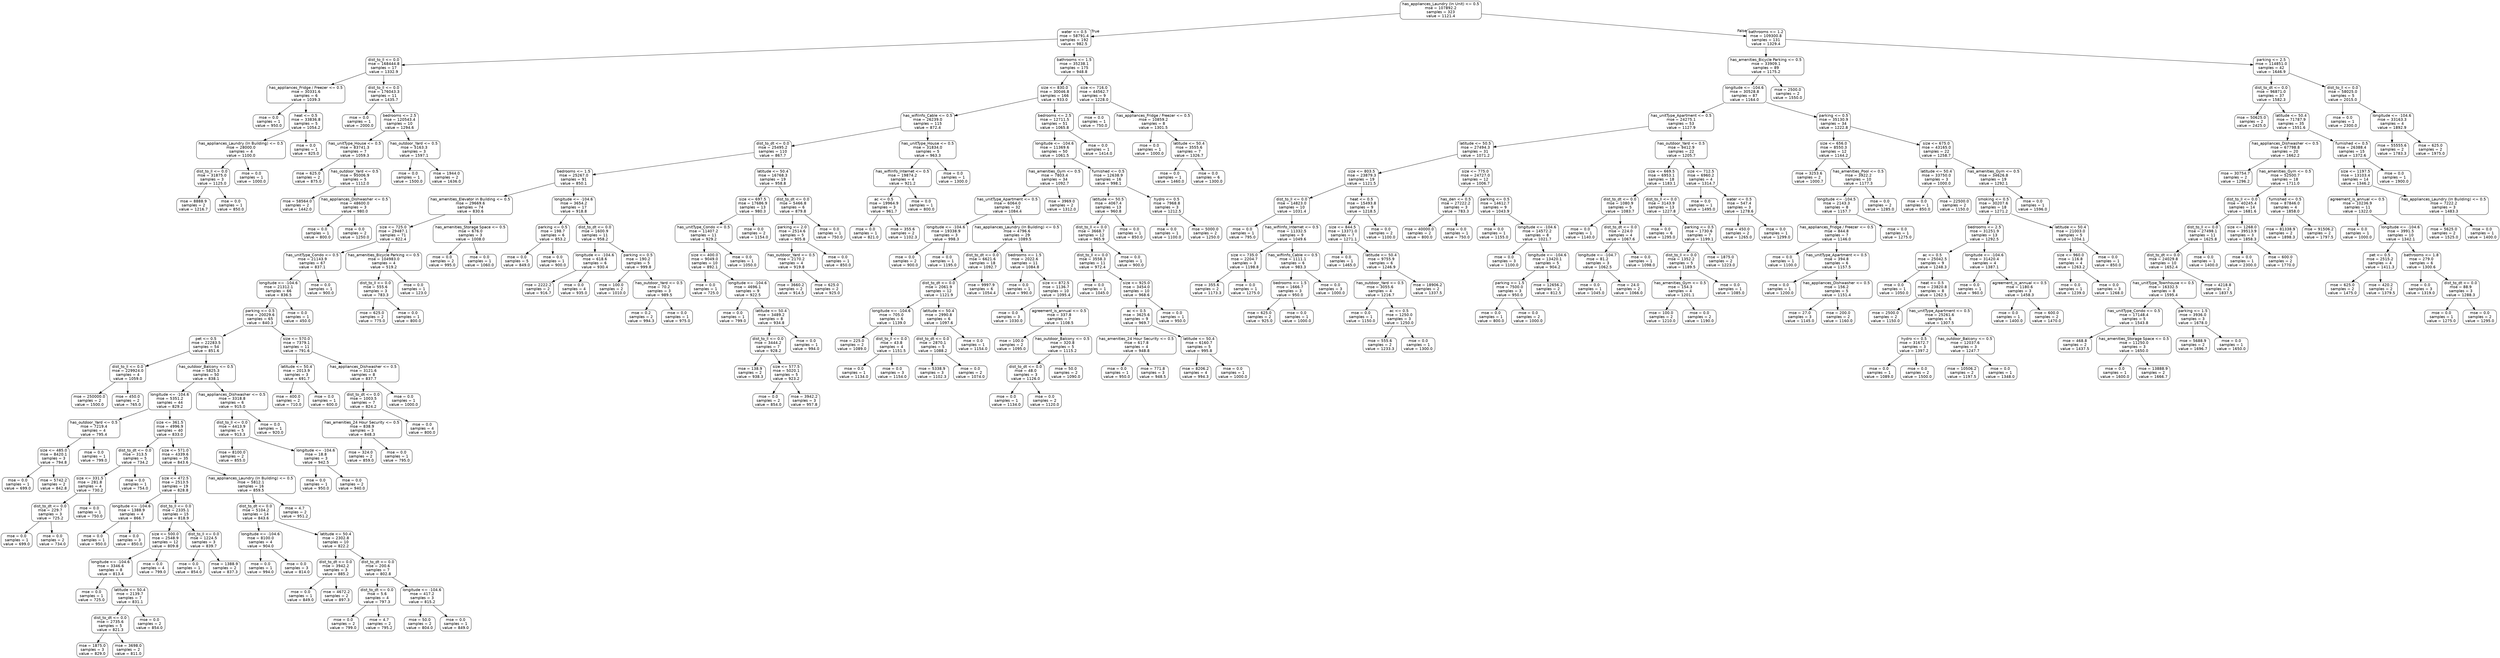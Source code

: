 digraph Tree {
node [shape=box, style="rounded", color="black", fontname=helvetica] ;
edge [fontname=helvetica] ;
0 [label="has_appliances_Laundry (In Unit) <= 0.5\nmse = 107892.2\nsamples = 323\nvalue = 1121.4"] ;
1 [label="water <= 0.5\nmse = 58791.4\nsamples = 192\nvalue = 982.5"] ;
0 -> 1 [labeldistance=2.5, labelangle=45, headlabel="True"] ;
2 [label="dist_to_ll <= 0.0\nmse = 168444.8\nsamples = 17\nvalue = 1332.9"] ;
1 -> 2 ;
3 [label="has_appliances_Fridge / Freezer <= 0.5\nmse = 30331.6\nsamples = 6\nvalue = 1039.3"] ;
2 -> 3 ;
4 [label="mse = 0.0\nsamples = 1\nvalue = 950.0"] ;
3 -> 4 ;
5 [label="heat <= 0.5\nmse = 33836.8\nsamples = 5\nvalue = 1054.2"] ;
3 -> 5 ;
6 [label="has_appliances_Laundry (In Building) <= 0.5\nmse = 28000.0\nsamples = 4\nvalue = 1100.0"] ;
5 -> 6 ;
7 [label="dist_to_ll <= 0.0\nmse = 31875.0\nsamples = 3\nvalue = 1125.0"] ;
6 -> 7 ;
8 [label="mse = 8888.9\nsamples = 2\nvalue = 1216.7"] ;
7 -> 8 ;
9 [label="mse = 0.0\nsamples = 1\nvalue = 850.0"] ;
7 -> 9 ;
10 [label="mse = 0.0\nsamples = 1\nvalue = 1000.0"] ;
6 -> 10 ;
11 [label="mse = 0.0\nsamples = 1\nvalue = 825.0"] ;
5 -> 11 ;
12 [label="dist_to_ll <= 0.0\nmse = 176043.3\nsamples = 11\nvalue = 1435.7"] ;
2 -> 12 ;
13 [label="mse = 0.0\nsamples = 1\nvalue = 2000.0"] ;
12 -> 13 ;
14 [label="bedrooms <= 2.5\nmse = 120543.4\nsamples = 10\nvalue = 1294.6"] ;
12 -> 14 ;
15 [label="has_unitType_House <= 0.5\nmse = 83741.3\nsamples = 7\nvalue = 1059.3"] ;
14 -> 15 ;
16 [label="mse = 625.0\nsamples = 2\nvalue = 875.0"] ;
15 -> 16 ;
17 [label="has_outdoor_Yard <= 0.5\nmse = 95006.9\nsamples = 5\nvalue = 1112.0"] ;
15 -> 17 ;
18 [label="mse = 58564.0\nsamples = 2\nvalue = 1442.0"] ;
17 -> 18 ;
19 [label="has_appliances_Dishwasher <= 0.5\nmse = 48600.0\nsamples = 3\nvalue = 980.0"] ;
17 -> 19 ;
20 [label="mse = 0.0\nsamples = 1\nvalue = 800.0"] ;
19 -> 20 ;
21 [label="mse = 0.0\nsamples = 2\nvalue = 1250.0"] ;
19 -> 21 ;
22 [label="has_outdoor_Yard <= 0.5\nmse = 5163.3\nsamples = 3\nvalue = 1597.1"] ;
14 -> 22 ;
23 [label="mse = 0.0\nsamples = 1\nvalue = 1500.0"] ;
22 -> 23 ;
24 [label="mse = 1944.0\nsamples = 2\nvalue = 1636.0"] ;
22 -> 24 ;
25 [label="bathrooms <= 1.5\nmse = 35238.1\nsamples = 175\nvalue = 948.8"] ;
1 -> 25 ;
26 [label="size <= 830.0\nmse = 30046.8\nsamples = 166\nvalue = 933.0"] ;
25 -> 26 ;
27 [label="has_wifiInfo_Cable <= 0.5\nmse = 26239.0\nsamples = 115\nvalue = 872.4"] ;
26 -> 27 ;
28 [label="dist_to_dt <= 0.0\nmse = 25495.2\nsamples = 110\nvalue = 867.7"] ;
27 -> 28 ;
29 [label="bedrooms <= 1.5\nmse = 25267.0\nsamples = 91\nvalue = 850.1"] ;
28 -> 29 ;
30 [label="has_amenities_Elevator in Building <= 0.5\nmse = 29669.6\nsamples = 74\nvalue = 830.6"] ;
29 -> 30 ;
31 [label="size <= 725.0\nmse = 29487.1\nsamples = 71\nvalue = 822.4"] ;
30 -> 31 ;
32 [label="has_unitType_Condo <= 0.5\nmse = 21143.9\nsamples = 67\nvalue = 837.1"] ;
31 -> 32 ;
33 [label="longitude <= -104.6\nmse = 21312.1\nsamples = 66\nvalue = 836.5"] ;
32 -> 33 ;
34 [label="parking <= 0.5\nmse = 20029.6\nsamples = 65\nvalue = 840.3"] ;
33 -> 34 ;
35 [label="pet <= 0.5\nmse = 22283.5\nsamples = 54\nvalue = 851.6"] ;
34 -> 35 ;
36 [label="dist_to_ll <= 0.0\nmse = 229924.0\nsamples = 4\nvalue = 1059.0"] ;
35 -> 36 ;
37 [label="mse = 250000.0\nsamples = 2\nvalue = 1500.0"] ;
36 -> 37 ;
38 [label="mse = 450.0\nsamples = 2\nvalue = 765.0"] ;
36 -> 38 ;
39 [label="has_outdoor_Balcony <= 0.5\nmse = 5825.3\nsamples = 50\nvalue = 838.1"] ;
35 -> 39 ;
40 [label="longitude <= -104.6\nmse = 5351.2\nsamples = 44\nvalue = 829.2"] ;
39 -> 40 ;
41 [label="has_outdoor_Yard <= 0.5\nmse = 7219.4\nsamples = 4\nvalue = 795.4"] ;
40 -> 41 ;
42 [label="size <= 485.0\nmse = 8420.1\nsamples = 3\nvalue = 794.8"] ;
41 -> 42 ;
43 [label="mse = 0.0\nsamples = 1\nvalue = 699.0"] ;
42 -> 43 ;
44 [label="mse = 5742.2\nsamples = 2\nvalue = 842.8"] ;
42 -> 44 ;
45 [label="mse = 0.0\nsamples = 1\nvalue = 799.0"] ;
41 -> 45 ;
46 [label="size <= 361.5\nmse = 4996.9\nsamples = 40\nvalue = 833.0"] ;
40 -> 46 ;
47 [label="dist_to_dt <= 0.0\nmse = 313.5\nsamples = 5\nvalue = 734.2"] ;
46 -> 47 ;
48 [label="size <= 331.5\nmse = 281.8\nsamples = 4\nvalue = 730.2"] ;
47 -> 48 ;
49 [label="dist_to_dt <= 0.0\nmse = 229.7\nsamples = 3\nvalue = 725.2"] ;
48 -> 49 ;
50 [label="mse = 0.0\nsamples = 1\nvalue = 699.0"] ;
49 -> 50 ;
51 [label="mse = 0.0\nsamples = 2\nvalue = 734.0"] ;
49 -> 51 ;
52 [label="mse = 0.0\nsamples = 1\nvalue = 750.0"] ;
48 -> 52 ;
53 [label="mse = 0.0\nsamples = 1\nvalue = 754.0"] ;
47 -> 53 ;
54 [label="size <= 571.0\nmse = 4339.6\nsamples = 35\nvalue = 843.6"] ;
46 -> 54 ;
55 [label="size <= 472.5\nmse = 2513.5\nsamples = 19\nvalue = 828.8"] ;
54 -> 55 ;
56 [label="longitude <= -104.6\nmse = 1388.9\nsamples = 4\nvalue = 866.7"] ;
55 -> 56 ;
57 [label="mse = 0.0\nsamples = 1\nvalue = 950.0"] ;
56 -> 57 ;
58 [label="mse = 0.0\nsamples = 3\nvalue = 850.0"] ;
56 -> 58 ;
59 [label="dist_to_ll <= 0.0\nmse = 2335.1\nsamples = 15\nvalue = 818.9"] ;
55 -> 59 ;
60 [label="size <= 500.0\nmse = 2548.9\nsamples = 12\nvalue = 809.8"] ;
59 -> 60 ;
61 [label="longitude <= -104.6\nmse = 3346.6\nsamples = 8\nvalue = 813.4"] ;
60 -> 61 ;
62 [label="mse = 0.0\nsamples = 1\nvalue = 725.0"] ;
61 -> 62 ;
63 [label="latitude <= 50.4\nmse = 2139.7\nsamples = 7\nvalue = 831.1"] ;
61 -> 63 ;
64 [label="dist_to_dt <= 0.0\nmse = 2735.6\nsamples = 5\nvalue = 821.3"] ;
63 -> 64 ;
65 [label="mse = 1875.0\nsamples = 3\nvalue = 829.0"] ;
64 -> 65 ;
66 [label="mse = 3698.0\nsamples = 2\nvalue = 811.0"] ;
64 -> 66 ;
67 [label="mse = 0.0\nsamples = 2\nvalue = 854.0"] ;
63 -> 67 ;
68 [label="mse = 0.0\nsamples = 4\nvalue = 799.0"] ;
60 -> 68 ;
69 [label="dist_to_ll <= 0.0\nmse = 1224.5\nsamples = 3\nvalue = 839.7"] ;
59 -> 69 ;
70 [label="mse = 0.0\nsamples = 1\nvalue = 854.0"] ;
69 -> 70 ;
71 [label="mse = 1388.9\nsamples = 2\nvalue = 837.3"] ;
69 -> 71 ;
72 [label="has_appliances_Laundry (In Building) <= 0.5\nmse = 5812.1\nsamples = 16\nvalue = 859.5"] ;
54 -> 72 ;
73 [label="dist_to_dt <= 0.0\nmse = 5104.2\nsamples = 14\nvalue = 843.6"] ;
72 -> 73 ;
74 [label="longitude <= -104.6\nmse = 8100.0\nsamples = 4\nvalue = 904.0"] ;
73 -> 74 ;
75 [label="mse = 0.0\nsamples = 1\nvalue = 994.0"] ;
74 -> 75 ;
76 [label="mse = 0.0\nsamples = 3\nvalue = 814.0"] ;
74 -> 76 ;
77 [label="latitude <= 50.4\nmse = 2302.8\nsamples = 10\nvalue = 822.2"] ;
73 -> 77 ;
78 [label="dist_to_dt <= 0.0\nmse = 3942.2\nsamples = 3\nvalue = 885.2"] ;
77 -> 78 ;
79 [label="mse = 0.0\nsamples = 1\nvalue = 849.0"] ;
78 -> 79 ;
80 [label="mse = 4672.2\nsamples = 2\nvalue = 897.3"] ;
78 -> 80 ;
81 [label="dist_to_dt <= 0.0\nmse = 200.6\nsamples = 7\nvalue = 802.8"] ;
77 -> 81 ;
82 [label="dist_to_dt <= 0.0\nmse = 5.6\nsamples = 4\nvalue = 797.3"] ;
81 -> 82 ;
83 [label="mse = 0.0\nsamples = 2\nvalue = 799.0"] ;
82 -> 83 ;
84 [label="mse = 4.7\nsamples = 2\nvalue = 795.2"] ;
82 -> 84 ;
85 [label="longitude <= -104.6\nmse = 417.2\nsamples = 3\nvalue = 815.2"] ;
81 -> 85 ;
86 [label="mse = 50.0\nsamples = 2\nvalue = 804.0"] ;
85 -> 86 ;
87 [label="mse = 0.0\nsamples = 1\nvalue = 849.0"] ;
85 -> 87 ;
88 [label="mse = 4.7\nsamples = 2\nvalue = 951.2"] ;
72 -> 88 ;
89 [label="has_appliances_Dishwasher <= 0.5\nmse = 3318.8\nsamples = 6\nvalue = 915.0"] ;
39 -> 89 ;
90 [label="dist_to_ll <= 0.0\nmse = 4413.9\nsamples = 5\nvalue = 913.3"] ;
89 -> 90 ;
91 [label="mse = 8100.0\nsamples = 2\nvalue = 855.0"] ;
90 -> 91 ;
92 [label="longitude <= -104.6\nmse = 18.8\nsamples = 3\nvalue = 942.5"] ;
90 -> 92 ;
93 [label="mse = 0.0\nsamples = 1\nvalue = 950.0"] ;
92 -> 93 ;
94 [label="mse = 0.0\nsamples = 2\nvalue = 940.0"] ;
92 -> 94 ;
95 [label="mse = 0.0\nsamples = 1\nvalue = 920.0"] ;
89 -> 95 ;
96 [label="size <= 570.0\nmse = 7379.1\nsamples = 11\nvalue = 791.6"] ;
34 -> 96 ;
97 [label="latitude <= 50.4\nmse = 2013.9\nsamples = 3\nvalue = 691.7"] ;
96 -> 97 ;
98 [label="mse = 400.0\nsamples = 2\nvalue = 710.0"] ;
97 -> 98 ;
99 [label="mse = 0.0\nsamples = 1\nvalue = 600.0"] ;
97 -> 99 ;
100 [label="has_appliances_Dishwasher <= 0.5\nmse = 3121.6\nsamples = 8\nvalue = 837.7"] ;
96 -> 100 ;
101 [label="dist_to_dt <= 0.0\nmse = 1003.5\nsamples = 7\nvalue = 824.2"] ;
100 -> 101 ;
102 [label="has_amenities_24 Hour Security <= 0.5\nmse = 838.9\nsamples = 3\nvalue = 848.3"] ;
101 -> 102 ;
103 [label="mse = 324.0\nsamples = 2\nvalue = 859.0"] ;
102 -> 103 ;
104 [label="mse = 0.0\nsamples = 1\nvalue = 795.0"] ;
102 -> 104 ;
105 [label="mse = 0.0\nsamples = 4\nvalue = 800.0"] ;
101 -> 105 ;
106 [label="mse = 0.0\nsamples = 1\nvalue = 1000.0"] ;
100 -> 106 ;
107 [label="mse = 0.0\nsamples = 1\nvalue = 450.0"] ;
33 -> 107 ;
108 [label="mse = 0.0\nsamples = 1\nvalue = 900.0"] ;
32 -> 108 ;
109 [label="has_amenities_Bicycle Parking <= 0.5\nmse = 104983.0\nsamples = 4\nvalue = 519.2"] ;
31 -> 109 ;
110 [label="dist_to_ll <= 0.0\nmse = 555.6\nsamples = 3\nvalue = 783.3"] ;
109 -> 110 ;
111 [label="mse = 625.0\nsamples = 2\nvalue = 775.0"] ;
110 -> 111 ;
112 [label="mse = 0.0\nsamples = 1\nvalue = 800.0"] ;
110 -> 112 ;
113 [label="mse = 0.0\nsamples = 1\nvalue = 123.0"] ;
109 -> 113 ;
114 [label="has_amenities_Storage Space <= 0.5\nmse = 676.0\nsamples = 3\nvalue = 1008.0"] ;
30 -> 114 ;
115 [label="mse = 0.0\nsamples = 2\nvalue = 995.0"] ;
114 -> 115 ;
116 [label="mse = 0.0\nsamples = 1\nvalue = 1060.0"] ;
114 -> 116 ;
117 [label="longitude <= -104.6\nmse = 3654.2\nsamples = 17\nvalue = 918.8"] ;
29 -> 117 ;
118 [label="parking <= 0.5\nmse = 198.7\nsamples = 6\nvalue = 853.2"] ;
117 -> 118 ;
119 [label="mse = 0.0\nsamples = 5\nvalue = 849.0"] ;
118 -> 119 ;
120 [label="mse = 0.0\nsamples = 1\nvalue = 900.0"] ;
118 -> 120 ;
121 [label="dist_to_dt <= 0.0\nmse = 1600.9\nsamples = 11\nvalue = 958.2"] ;
117 -> 121 ;
122 [label="longitude <= -104.6\nmse = 618.6\nsamples = 6\nvalue = 930.4"] ;
121 -> 122 ;
123 [label="mse = 2222.2\nsamples = 2\nvalue = 916.7"] ;
122 -> 123 ;
124 [label="mse = 0.0\nsamples = 4\nvalue = 935.0"] ;
122 -> 124 ;
125 [label="parking <= 0.5\nmse = 190.2\nsamples = 5\nvalue = 999.8"] ;
121 -> 125 ;
126 [label="mse = 100.0\nsamples = 2\nvalue = 1010.0"] ;
125 -> 126 ;
127 [label="has_outdoor_Yard <= 0.5\nmse = 70.2\nsamples = 3\nvalue = 989.5"] ;
125 -> 127 ;
128 [label="mse = 0.2\nsamples = 2\nvalue = 994.3"] ;
127 -> 128 ;
129 [label="mse = 0.0\nsamples = 1\nvalue = 975.0"] ;
127 -> 129 ;
130 [label="latitude <= 50.4\nmse = 16768.3\nsamples = 19\nvalue = 958.8"] ;
28 -> 130 ;
131 [label="size <= 697.5\nmse = 17686.9\nsamples = 13\nvalue = 980.3"] ;
130 -> 131 ;
132 [label="has_unitType_Condo <= 0.5\nmse = 11407.2\nsamples = 11\nvalue = 929.2"] ;
131 -> 132 ;
133 [label="size <= 400.0\nmse = 9049.0\nsamples = 10\nvalue = 892.1"] ;
132 -> 133 ;
134 [label="mse = 0.0\nsamples = 1\nvalue = 725.0"] ;
133 -> 134 ;
135 [label="longitude <= -104.6\nmse = 4696.1\nsamples = 9\nvalue = 922.5"] ;
133 -> 135 ;
136 [label="mse = 0.0\nsamples = 1\nvalue = 799.0"] ;
135 -> 136 ;
137 [label="latitude <= 50.4\nmse = 3489.2\nsamples = 8\nvalue = 934.8"] ;
135 -> 137 ;
138 [label="dist_to_ll <= 0.0\nmse = 3444.2\nsamples = 7\nvalue = 928.2"] ;
137 -> 138 ;
139 [label="mse = 138.9\nsamples = 2\nvalue = 938.3"] ;
138 -> 139 ;
140 [label="size <= 577.5\nmse = 5020.1\nsamples = 5\nvalue = 923.2"] ;
138 -> 140 ;
141 [label="mse = 0.0\nsamples = 2\nvalue = 854.0"] ;
140 -> 141 ;
142 [label="mse = 3942.2\nsamples = 3\nvalue = 957.8"] ;
140 -> 142 ;
143 [label="mse = 0.0\nsamples = 1\nvalue = 994.0"] ;
137 -> 143 ;
144 [label="mse = 0.0\nsamples = 1\nvalue = 1050.0"] ;
132 -> 144 ;
145 [label="mse = 0.0\nsamples = 2\nvalue = 1154.0"] ;
131 -> 145 ;
146 [label="dist_to_dt <= 0.0\nmse = 5466.8\nsamples = 6\nvalue = 879.8"] ;
130 -> 146 ;
147 [label="parking <= 2.0\nmse = 2514.6\nsamples = 5\nvalue = 905.8"] ;
146 -> 147 ;
148 [label="has_outdoor_Yard <= 0.5\nmse = 2170.2\nsamples = 4\nvalue = 919.8"] ;
147 -> 148 ;
149 [label="mse = 3660.2\nsamples = 2\nvalue = 914.5"] ;
148 -> 149 ;
150 [label="mse = 625.0\nsamples = 2\nvalue = 925.0"] ;
148 -> 150 ;
151 [label="mse = 0.0\nsamples = 1\nvalue = 850.0"] ;
147 -> 151 ;
152 [label="mse = 0.0\nsamples = 1\nvalue = 750.0"] ;
146 -> 152 ;
153 [label="has_unitType_House <= 0.5\nmse = 31834.0\nsamples = 5\nvalue = 963.3"] ;
27 -> 153 ;
154 [label="has_wifiInfo_Internet <= 0.5\nmse = 19874.2\nsamples = 4\nvalue = 921.2"] ;
153 -> 154 ;
155 [label="ac <= 0.5\nmse = 19964.9\nsamples = 3\nvalue = 961.7"] ;
154 -> 155 ;
156 [label="mse = 0.0\nsamples = 1\nvalue = 821.0"] ;
155 -> 156 ;
157 [label="mse = 355.6\nsamples = 2\nvalue = 1102.3"] ;
155 -> 157 ;
158 [label="mse = 0.0\nsamples = 1\nvalue = 800.0"] ;
154 -> 158 ;
159 [label="mse = 0.0\nsamples = 1\nvalue = 1300.0"] ;
153 -> 159 ;
160 [label="bedrooms <= 2.5\nmse = 12711.5\nsamples = 51\nvalue = 1065.8"] ;
26 -> 160 ;
161 [label="longitude <= -104.6\nmse = 11369.6\nsamples = 50\nvalue = 1061.5"] ;
160 -> 161 ;
162 [label="has_amenities_Gym <= 0.5\nmse = 7803.4\nsamples = 34\nvalue = 1092.7"] ;
161 -> 162 ;
163 [label="has_unitType_Apartment <= 0.5\nmse = 6064.0\nsamples = 32\nvalue = 1084.4"] ;
162 -> 163 ;
164 [label="longitude <= -104.6\nmse = 19338.9\nsamples = 3\nvalue = 998.3"] ;
163 -> 164 ;
165 [label="mse = 0.0\nsamples = 2\nvalue = 900.0"] ;
164 -> 165 ;
166 [label="mse = 0.0\nsamples = 1\nvalue = 1195.0"] ;
164 -> 166 ;
167 [label="has_appliances_Laundry (In Building) <= 0.5\nmse = 4796.6\nsamples = 29\nvalue = 1089.5"] ;
163 -> 167 ;
168 [label="dist_to_dt <= 0.0\nmse = 6621.6\nsamples = 18\nvalue = 1092.7"] ;
167 -> 168 ;
169 [label="dist_to_dt <= 0.0\nmse = 2061.9\nsamples = 12\nvalue = 1121.9"] ;
168 -> 169 ;
170 [label="longitude <= -104.6\nmse = 705.0\nsamples = 6\nvalue = 1139.0"] ;
169 -> 170 ;
171 [label="mse = 225.0\nsamples = 2\nvalue = 1089.0"] ;
170 -> 171 ;
172 [label="dist_to_ll <= 0.0\nmse = 43.8\nsamples = 4\nvalue = 1151.5"] ;
170 -> 172 ;
173 [label="mse = 0.0\nsamples = 1\nvalue = 1134.0"] ;
172 -> 173 ;
174 [label="mse = 0.0\nsamples = 3\nvalue = 1154.0"] ;
172 -> 174 ;
175 [label="latitude <= 50.4\nmse = 2990.8\nsamples = 6\nvalue = 1097.6"] ;
169 -> 175 ;
176 [label="dist_to_dt <= 0.0\nmse = 2870.1\nsamples = 5\nvalue = 1088.2"] ;
175 -> 176 ;
177 [label="mse = 5338.9\nsamples = 3\nvalue = 1102.3"] ;
176 -> 177 ;
178 [label="mse = 0.0\nsamples = 2\nvalue = 1074.0"] ;
176 -> 178 ;
179 [label="mse = 0.0\nsamples = 1\nvalue = 1154.0"] ;
175 -> 179 ;
180 [label="mse = 9997.9\nsamples = 6\nvalue = 1054.4"] ;
168 -> 180 ;
181 [label="bedrooms <= 1.5\nmse = 2022.6\nsamples = 11\nvalue = 1084.8"] ;
167 -> 181 ;
182 [label="mse = 0.0\nsamples = 1\nvalue = 990.0"] ;
181 -> 182 ;
183 [label="size <= 872.5\nmse = 1136.7\nsamples = 10\nvalue = 1095.4"] ;
181 -> 183 ;
184 [label="mse = 0.0\nsamples = 3\nvalue = 1030.0"] ;
183 -> 184 ;
185 [label="agreement_is_annual <= 0.5\nmse = 337.8\nsamples = 7\nvalue = 1108.5"] ;
183 -> 185 ;
186 [label="mse = 100.0\nsamples = 2\nvalue = 1095.0"] ;
185 -> 186 ;
187 [label="has_outdoor_Balcony <= 0.5\nmse = 320.8\nsamples = 5\nvalue = 1115.2"] ;
185 -> 187 ;
188 [label="dist_to_dt <= 0.0\nmse = 48.0\nsamples = 3\nvalue = 1126.0"] ;
187 -> 188 ;
189 [label="mse = 0.0\nsamples = 1\nvalue = 1134.0"] ;
188 -> 189 ;
190 [label="mse = 0.0\nsamples = 2\nvalue = 1120.0"] ;
188 -> 190 ;
191 [label="mse = 50.0\nsamples = 2\nvalue = 1090.0"] ;
187 -> 191 ;
192 [label="mse = 3969.0\nsamples = 2\nvalue = 1312.0"] ;
162 -> 192 ;
193 [label="furnished <= 0.5\nmse = 12638.9\nsamples = 16\nvalue = 998.1"] ;
161 -> 193 ;
194 [label="latitude <= 50.5\nmse = 4067.4\nsamples = 13\nvalue = 960.8"] ;
193 -> 194 ;
195 [label="dist_to_ll <= 0.0\nmse = 3668.7\nsamples = 12\nvalue = 965.9"] ;
194 -> 195 ;
196 [label="dist_to_ll <= 0.0\nmse = 3558.3\nsamples = 11\nvalue = 972.4"] ;
195 -> 196 ;
197 [label="mse = 0.0\nsamples = 1\nvalue = 1045.0"] ;
196 -> 197 ;
198 [label="size <= 925.0\nmse = 3454.0\nsamples = 10\nvalue = 968.6"] ;
196 -> 198 ;
199 [label="ac <= 0.5\nmse = 3625.6\nsamples = 9\nvalue = 969.7"] ;
198 -> 199 ;
200 [label="has_amenities_24 Hour Security <= 0.5\nmse = 617.8\nsamples = 4\nvalue = 948.8"] ;
199 -> 200 ;
201 [label="mse = 0.0\nsamples = 1\nvalue = 950.0"] ;
200 -> 201 ;
202 [label="mse = 771.8\nsamples = 3\nvalue = 948.5"] ;
200 -> 202 ;
203 [label="latitude <= 50.4\nmse = 6160.7\nsamples = 5\nvalue = 995.8"] ;
199 -> 203 ;
204 [label="mse = 8206.2\nsamples = 4\nvalue = 994.3"] ;
203 -> 204 ;
205 [label="mse = 0.0\nsamples = 1\nvalue = 1000.0"] ;
203 -> 205 ;
206 [label="mse = 0.0\nsamples = 1\nvalue = 950.0"] ;
198 -> 206 ;
207 [label="mse = 0.0\nsamples = 1\nvalue = 900.0"] ;
195 -> 207 ;
208 [label="mse = 0.0\nsamples = 1\nvalue = 850.0"] ;
194 -> 208 ;
209 [label="hydro <= 0.5\nmse = 7968.8\nsamples = 3\nvalue = 1212.5"] ;
193 -> 209 ;
210 [label="mse = 0.0\nsamples = 1\nvalue = 1100.0"] ;
209 -> 210 ;
211 [label="mse = 5000.0\nsamples = 2\nvalue = 1250.0"] ;
209 -> 211 ;
212 [label="mse = 0.0\nsamples = 1\nvalue = 1414.0"] ;
160 -> 212 ;
213 [label="size <= 716.0\nmse = 44562.7\nsamples = 9\nvalue = 1228.0"] ;
25 -> 213 ;
214 [label="mse = 0.0\nsamples = 1\nvalue = 750.0"] ;
213 -> 214 ;
215 [label="has_appliances_Fridge / Freezer <= 0.5\nmse = 10859.2\nsamples = 8\nvalue = 1301.5"] ;
213 -> 215 ;
216 [label="mse = 0.0\nsamples = 1\nvalue = 1000.0"] ;
215 -> 216 ;
217 [label="latitude <= 50.4\nmse = 3555.6\nsamples = 7\nvalue = 1326.7"] ;
215 -> 217 ;
218 [label="mse = 0.0\nsamples = 1\nvalue = 1460.0"] ;
217 -> 218 ;
219 [label="mse = 0.0\nsamples = 6\nvalue = 1300.0"] ;
217 -> 219 ;
220 [label="bathrooms <= 1.2\nmse = 109300.8\nsamples = 131\nvalue = 1329.4"] ;
0 -> 220 [labeldistance=2.5, labelangle=-45, headlabel="False"] ;
221 [label="has_amenities_Bicycle Parking <= 0.5\nmse = 33909.1\nsamples = 89\nvalue = 1175.2"] ;
220 -> 221 ;
222 [label="longitude <= -104.6\nmse = 30528.8\nsamples = 87\nvalue = 1164.0"] ;
221 -> 222 ;
223 [label="has_unitType_Apartment <= 0.5\nmse = 24275.1\nsamples = 53\nvalue = 1127.9"] ;
222 -> 223 ;
224 [label="latitude <= 50.5\nmse = 27494.3\nsamples = 31\nvalue = 1071.2"] ;
223 -> 224 ;
225 [label="size <= 803.5\nmse = 23879.3\nsamples = 19\nvalue = 1121.5"] ;
224 -> 225 ;
226 [label="dist_to_ll <= 0.0\nmse = 14823.0\nsamples = 10\nvalue = 1031.4"] ;
225 -> 226 ;
227 [label="mse = 0.0\nsamples = 1\nvalue = 795.0"] ;
226 -> 227 ;
228 [label="has_wifiInfo_Internet <= 0.5\nmse = 11332.5\nsamples = 9\nvalue = 1049.6"] ;
226 -> 228 ;
229 [label="size <= 735.0\nmse = 2204.7\nsamples = 3\nvalue = 1198.8"] ;
228 -> 229 ;
230 [label="mse = 355.6\nsamples = 2\nvalue = 1173.3"] ;
229 -> 230 ;
231 [label="mse = 0.0\nsamples = 1\nvalue = 1275.0"] ;
229 -> 231 ;
232 [label="has_wifiInfo_Cable <= 0.5\nmse = 1111.1\nsamples = 6\nvalue = 983.3"] ;
228 -> 232 ;
233 [label="bedrooms <= 1.5\nmse = 1666.7\nsamples = 3\nvalue = 950.0"] ;
232 -> 233 ;
234 [label="mse = 625.0\nsamples = 2\nvalue = 925.0"] ;
233 -> 234 ;
235 [label="mse = 0.0\nsamples = 1\nvalue = 1000.0"] ;
233 -> 235 ;
236 [label="mse = 0.0\nsamples = 3\nvalue = 1000.0"] ;
232 -> 236 ;
237 [label="heat <= 0.5\nmse = 15493.8\nsamples = 9\nvalue = 1218.5"] ;
225 -> 237 ;
238 [label="size <= 844.5\nmse = 13371.0\nsamples = 7\nvalue = 1271.1"] ;
237 -> 238 ;
239 [label="mse = 0.0\nsamples = 1\nvalue = 1465.0"] ;
238 -> 239 ;
240 [label="latitude <= 50.4\nmse = 9755.9\nsamples = 6\nvalue = 1246.9"] ;
238 -> 240 ;
241 [label="has_outdoor_Yard <= 0.5\nmse = 3055.6\nsamples = 4\nvalue = 1216.7"] ;
240 -> 241 ;
242 [label="mse = 0.0\nsamples = 1\nvalue = 1150.0"] ;
241 -> 242 ;
243 [label="ac <= 0.5\nmse = 1250.0\nsamples = 3\nvalue = 1250.0"] ;
241 -> 243 ;
244 [label="mse = 555.6\nsamples = 2\nvalue = 1233.3"] ;
243 -> 244 ;
245 [label="mse = 0.0\nsamples = 1\nvalue = 1300.0"] ;
243 -> 245 ;
246 [label="mse = 18906.2\nsamples = 2\nvalue = 1337.5"] ;
240 -> 246 ;
247 [label="mse = 0.0\nsamples = 2\nvalue = 1100.0"] ;
237 -> 247 ;
248 [label="size <= 775.0\nmse = 24727.0\nsamples = 12\nvalue = 1006.7"] ;
224 -> 248 ;
249 [label="has_den <= 0.5\nmse = 27222.2\nsamples = 3\nvalue = 783.3"] ;
248 -> 249 ;
250 [label="mse = 40000.0\nsamples = 2\nvalue = 800.0"] ;
249 -> 250 ;
251 [label="mse = 0.0\nsamples = 1\nvalue = 750.0"] ;
249 -> 251 ;
252 [label="parking <= 0.5\nmse = 14612.7\nsamples = 9\nvalue = 1043.9"] ;
248 -> 252 ;
253 [label="mse = 0.0\nsamples = 1\nvalue = 1155.0"] ;
252 -> 253 ;
254 [label="longitude <= -104.6\nmse = 14572.2\nsamples = 8\nvalue = 1021.7"] ;
252 -> 254 ;
255 [label="mse = 0.0\nsamples = 3\nvalue = 1100.0"] ;
254 -> 255 ;
256 [label="longitude <= -104.6\nmse = 13420.1\nsamples = 5\nvalue = 904.2"] ;
254 -> 256 ;
257 [label="parking <= 1.5\nmse = 7500.0\nsamples = 3\nvalue = 950.0"] ;
256 -> 257 ;
258 [label="mse = 0.0\nsamples = 1\nvalue = 800.0"] ;
257 -> 258 ;
259 [label="mse = 0.0\nsamples = 2\nvalue = 1000.0"] ;
257 -> 259 ;
260 [label="mse = 12656.2\nsamples = 2\nvalue = 812.5"] ;
256 -> 260 ;
261 [label="has_outdoor_Yard <= 0.5\nmse = 9412.9\nsamples = 22\nvalue = 1205.7"] ;
223 -> 261 ;
262 [label="size <= 669.5\nmse = 6953.1\nsamples = 18\nvalue = 1183.1"] ;
261 -> 262 ;
263 [label="dist_to_dt <= 0.0\nmse = 1080.9\nsamples = 5\nvalue = 1083.7"] ;
262 -> 263 ;
264 [label="mse = 0.0\nsamples = 1\nvalue = 1140.0"] ;
263 -> 264 ;
265 [label="dist_to_dt <= 0.0\nmse = 224.0\nsamples = 4\nvalue = 1067.6"] ;
263 -> 265 ;
266 [label="longitude <= -104.7\nmse = 81.2\nsamples = 3\nvalue = 1062.5"] ;
265 -> 266 ;
267 [label="mse = 0.0\nsamples = 1\nvalue = 1045.0"] ;
266 -> 267 ;
268 [label="mse = 24.0\nsamples = 2\nvalue = 1066.0"] ;
266 -> 268 ;
269 [label="mse = 0.0\nsamples = 1\nvalue = 1098.0"] ;
265 -> 269 ;
270 [label="dist_to_ll <= 0.0\nmse = 3143.9\nsamples = 13\nvalue = 1227.8"] ;
262 -> 270 ;
271 [label="mse = 0.0\nsamples = 6\nvalue = 1295.0"] ;
270 -> 271 ;
272 [label="parking <= 0.5\nmse = 1730.6\nsamples = 7\nvalue = 1199.1"] ;
270 -> 272 ;
273 [label="dist_to_ll <= 0.0\nmse = 1352.2\nsamples = 5\nvalue = 1189.5"] ;
272 -> 273 ;
274 [label="has_amenities_Gym <= 0.5\nmse = 154.3\nsamples = 4\nvalue = 1201.1"] ;
273 -> 274 ;
275 [label="mse = 100.0\nsamples = 2\nvalue = 1210.0"] ;
274 -> 275 ;
276 [label="mse = 0.0\nsamples = 2\nvalue = 1190.0"] ;
274 -> 276 ;
277 [label="mse = 0.0\nsamples = 1\nvalue = 1085.0"] ;
273 -> 277 ;
278 [label="mse = 1875.0\nsamples = 2\nvalue = 1223.0"] ;
272 -> 278 ;
279 [label="size <= 712.5\nmse = 6960.2\nsamples = 4\nvalue = 1314.7"] ;
261 -> 279 ;
280 [label="mse = 0.0\nsamples = 1\nvalue = 1495.0"] ;
279 -> 280 ;
281 [label="water <= 0.5\nmse = 547.4\nsamples = 3\nvalue = 1278.6"] ;
279 -> 281 ;
282 [label="mse = 450.0\nsamples = 2\nvalue = 1265.0"] ;
281 -> 282 ;
283 [label="mse = 0.0\nsamples = 1\nvalue = 1299.0"] ;
281 -> 283 ;
284 [label="parking <= 0.5\nmse = 35130.9\nsamples = 34\nvalue = 1222.8"] ;
222 -> 284 ;
285 [label="size <= 656.0\nmse = 8550.3\nsamples = 12\nvalue = 1144.2"] ;
284 -> 285 ;
286 [label="mse = 3253.6\nsamples = 2\nvalue = 1000.7"] ;
285 -> 286 ;
287 [label="has_amenities_Pool <= 0.5\nmse = 3922.2\nsamples = 10\nvalue = 1177.3"] ;
285 -> 287 ;
288 [label="longitude <= -104.5\nmse = 2143.3\nsamples = 8\nvalue = 1157.7"] ;
287 -> 288 ;
289 [label="has_appliances_Fridge / Freezer <= 0.5\nmse = 844.8\nsamples = 7\nvalue = 1146.0"] ;
288 -> 289 ;
290 [label="mse = 0.0\nsamples = 1\nvalue = 1100.0"] ;
289 -> 290 ;
291 [label="has_unitType_Apartment <= 0.5\nmse = 394.8\nsamples = 6\nvalue = 1157.5"] ;
289 -> 291 ;
292 [label="mse = 0.0\nsamples = 1\nvalue = 1200.0"] ;
291 -> 292 ;
293 [label="has_appliances_Dishwasher <= 0.5\nmse = 156.2\nsamples = 5\nvalue = 1151.4"] ;
291 -> 293 ;
294 [label="mse = 27.0\nsamples = 3\nvalue = 1145.0"] ;
293 -> 294 ;
295 [label="mse = 200.0\nsamples = 2\nvalue = 1160.0"] ;
293 -> 295 ;
296 [label="mse = 0.0\nsamples = 1\nvalue = 1275.0"] ;
288 -> 296 ;
297 [label="mse = 0.0\nsamples = 2\nvalue = 1285.0"] ;
287 -> 297 ;
298 [label="size <= 675.0\nmse = 43165.0\nsamples = 22\nvalue = 1258.7"] ;
284 -> 298 ;
299 [label="latitude <= 50.4\nmse = 33750.0\nsamples = 3\nvalue = 1000.0"] ;
298 -> 299 ;
300 [label="mse = 0.0\nsamples = 1\nvalue = 850.0"] ;
299 -> 300 ;
301 [label="mse = 22500.0\nsamples = 2\nvalue = 1150.0"] ;
299 -> 301 ;
302 [label="has_amenities_Gym <= 0.5\nmse = 34626.8\nsamples = 19\nvalue = 1292.1"] ;
298 -> 302 ;
303 [label="smoking <= 0.5\nmse = 30207.6\nsamples = 18\nvalue = 1271.2"] ;
302 -> 303 ;
304 [label="bedrooms <= 2.5\nmse = 31251.9\nsamples = 13\nvalue = 1292.5"] ;
303 -> 304 ;
305 [label="ac <= 0.5\nmse = 25042.5\nsamples = 9\nvalue = 1248.3"] ;
304 -> 305 ;
306 [label="mse = 0.0\nsamples = 1\nvalue = 1050.0"] ;
305 -> 306 ;
307 [label="heat <= 0.5\nmse = 23820.8\nsamples = 8\nvalue = 1262.5"] ;
305 -> 307 ;
308 [label="mse = 2500.0\nsamples = 2\nvalue = 1150.0"] ;
307 -> 308 ;
309 [label="has_unitType_Apartment <= 0.5\nmse = 25261.6\nsamples = 6\nvalue = 1307.5"] ;
307 -> 309 ;
310 [label="hydro <= 0.5\nmse = 31672.7\nsamples = 3\nvalue = 1397.2"] ;
309 -> 310 ;
311 [label="mse = 0.0\nsamples = 1\nvalue = 1089.0"] ;
310 -> 311 ;
312 [label="mse = 0.0\nsamples = 2\nvalue = 1500.0"] ;
310 -> 312 ;
313 [label="has_outdoor_Balcony <= 0.5\nmse = 12037.6\nsamples = 3\nvalue = 1247.7"] ;
309 -> 313 ;
314 [label="mse = 10506.2\nsamples = 2\nvalue = 1197.5"] ;
313 -> 314 ;
315 [label="mse = 0.0\nsamples = 1\nvalue = 1348.0"] ;
313 -> 315 ;
316 [label="longitude <= -104.6\nmse = 31420.4\nsamples = 4\nvalue = 1387.1"] ;
304 -> 316 ;
317 [label="mse = 0.0\nsamples = 1\nvalue = 960.0"] ;
316 -> 317 ;
318 [label="agreement_is_annual <= 0.5\nmse = 1180.6\nsamples = 3\nvalue = 1458.3"] ;
316 -> 318 ;
319 [label="mse = 0.0\nsamples = 1\nvalue = 1400.0"] ;
318 -> 319 ;
320 [label="mse = 600.0\nsamples = 2\nvalue = 1470.0"] ;
318 -> 320 ;
321 [label="latitude <= 50.4\nmse = 21003.0\nsamples = 5\nvalue = 1204.1"] ;
303 -> 321 ;
322 [label="size <= 960.0\nmse = 116.8\nsamples = 4\nvalue = 1263.2"] ;
321 -> 322 ;
323 [label="mse = 0.0\nsamples = 1\nvalue = 1239.0"] ;
322 -> 323 ;
324 [label="mse = 0.0\nsamples = 3\nvalue = 1268.0"] ;
322 -> 324 ;
325 [label="mse = 0.0\nsamples = 1\nvalue = 850.0"] ;
321 -> 325 ;
326 [label="mse = 0.0\nsamples = 1\nvalue = 1596.0"] ;
302 -> 326 ;
327 [label="mse = 2500.0\nsamples = 2\nvalue = 1550.0"] ;
221 -> 327 ;
328 [label="parking <= 2.5\nmse = 114851.0\nsamples = 42\nvalue = 1646.9"] ;
220 -> 328 ;
329 [label="dist_to_dt <= 0.0\nmse = 96871.0\nsamples = 37\nvalue = 1582.3"] ;
328 -> 329 ;
330 [label="mse = 50625.0\nsamples = 2\nvalue = 2425.0"] ;
329 -> 330 ;
331 [label="latitude <= 50.4\nmse = 71787.9\nsamples = 35\nvalue = 1551.6"] ;
329 -> 331 ;
332 [label="has_appliances_Dishwasher <= 0.5\nmse = 67798.8\nsamples = 20\nvalue = 1662.2"] ;
331 -> 332 ;
333 [label="mse = 30754.7\nsamples = 2\nvalue = 1296.2"] ;
332 -> 333 ;
334 [label="has_amenities_Gym <= 0.5\nmse = 52500.7\nsamples = 18\nvalue = 1711.0"] ;
332 -> 334 ;
335 [label="dist_to_ll <= 0.0\nmse = 40245.4\nsamples = 14\nvalue = 1681.6"] ;
334 -> 335 ;
336 [label="dist_to_ll <= 0.0\nmse = 27498.1\nsamples = 11\nvalue = 1625.8"] ;
335 -> 336 ;
337 [label="dist_to_dt <= 0.0\nmse = 24029.8\nsamples = 10\nvalue = 1652.4"] ;
336 -> 337 ;
338 [label="has_unitType_Townhouse <= 0.5\nmse = 16332.5\nsamples = 8\nvalue = 1595.4"] ;
337 -> 338 ;
339 [label="has_unitType_Condo <= 0.5\nmse = 17148.4\nsamples = 5\nvalue = 1543.8"] ;
338 -> 339 ;
340 [label="mse = 468.8\nsamples = 2\nvalue = 1437.5"] ;
339 -> 340 ;
341 [label="has_amenities_Storage Space <= 0.5\nmse = 11250.0\nsamples = 3\nvalue = 1650.0"] ;
339 -> 341 ;
342 [label="mse = 0.0\nsamples = 1\nvalue = 1600.0"] ;
341 -> 342 ;
343 [label="mse = 13888.9\nsamples = 2\nvalue = 1666.7"] ;
341 -> 343 ;
344 [label="parking <= 1.5\nmse = 3936.0\nsamples = 3\nvalue = 1678.0"] ;
338 -> 344 ;
345 [label="mse = 5688.9\nsamples = 2\nvalue = 1696.7"] ;
344 -> 345 ;
346 [label="mse = 0.0\nsamples = 1\nvalue = 1650.0"] ;
344 -> 346 ;
347 [label="mse = 4218.8\nsamples = 2\nvalue = 1837.5"] ;
337 -> 347 ;
348 [label="mse = 0.0\nsamples = 1\nvalue = 1400.0"] ;
336 -> 348 ;
349 [label="size <= 1268.0\nmse = 39513.9\nsamples = 3\nvalue = 1858.3"] ;
335 -> 349 ;
350 [label="mse = 0.0\nsamples = 1\nvalue = 2300.0"] ;
349 -> 350 ;
351 [label="mse = 600.0\nsamples = 2\nvalue = 1770.0"] ;
349 -> 351 ;
352 [label="furnished <= 0.5\nmse = 87846.0\nsamples = 4\nvalue = 1858.0"] ;
334 -> 352 ;
353 [label="mse = 81338.9\nsamples = 2\nvalue = 1898.3"] ;
352 -> 353 ;
354 [label="mse = 91506.2\nsamples = 2\nvalue = 1797.5"] ;
352 -> 354 ;
355 [label="furnished <= 0.5\nmse = 26388.4\nsamples = 15\nvalue = 1372.6"] ;
331 -> 355 ;
356 [label="size <= 1197.5\nmse = 13103.4\nsamples = 14\nvalue = 1346.2"] ;
355 -> 356 ;
357 [label="agreement_is_annual <= 0.5\nmse = 10236.9\nsamples = 11\nvalue = 1322.0"] ;
356 -> 357 ;
358 [label="mse = 0.0\nsamples = 1\nvalue = 1000.0"] ;
357 -> 358 ;
359 [label="longitude <= -104.6\nmse = 3991.5\nsamples = 10\nvalue = 1342.1"] ;
357 -> 359 ;
360 [label="pet <= 0.5\nmse = 2515.2\nsamples = 4\nvalue = 1411.3"] ;
359 -> 360 ;
361 [label="mse = 625.0\nsamples = 2\nvalue = 1475.0"] ;
360 -> 361 ;
362 [label="mse = 420.2\nsamples = 2\nvalue = 1379.5"] ;
360 -> 362 ;
363 [label="bathrooms <= 1.8\nmse = 279.0\nsamples = 6\nvalue = 1300.6"] ;
359 -> 363 ;
364 [label="mse = 0.0\nsamples = 3\nvalue = 1319.0"] ;
363 -> 364 ;
365 [label="dist_to_dt <= 0.0\nmse = 88.9\nsamples = 3\nvalue = 1288.3"] ;
363 -> 365 ;
366 [label="mse = 0.0\nsamples = 1\nvalue = 1275.0"] ;
365 -> 366 ;
367 [label="mse = 0.0\nsamples = 2\nvalue = 1295.0"] ;
365 -> 367 ;
368 [label="has_appliances_Laundry (In Building) <= 0.5\nmse = 7222.2\nsamples = 3\nvalue = 1483.3"] ;
356 -> 368 ;
369 [label="mse = 5625.0\nsamples = 2\nvalue = 1525.0"] ;
368 -> 369 ;
370 [label="mse = 0.0\nsamples = 1\nvalue = 1400.0"] ;
368 -> 370 ;
371 [label="mse = 0.0\nsamples = 1\nvalue = 1900.0"] ;
355 -> 371 ;
372 [label="dist_to_ll <= 0.0\nmse = 58025.0\nsamples = 5\nvalue = 2015.0"] ;
328 -> 372 ;
373 [label="mse = 0.0\nsamples = 1\nvalue = 2300.0"] ;
372 -> 373 ;
374 [label="longitude <= -104.6\nmse = 33163.3\nsamples = 4\nvalue = 1892.9"] ;
372 -> 374 ;
375 [label="mse = 55555.6\nsamples = 2\nvalue = 1783.3"] ;
374 -> 375 ;
376 [label="mse = 625.0\nsamples = 2\nvalue = 1975.0"] ;
374 -> 376 ;
}